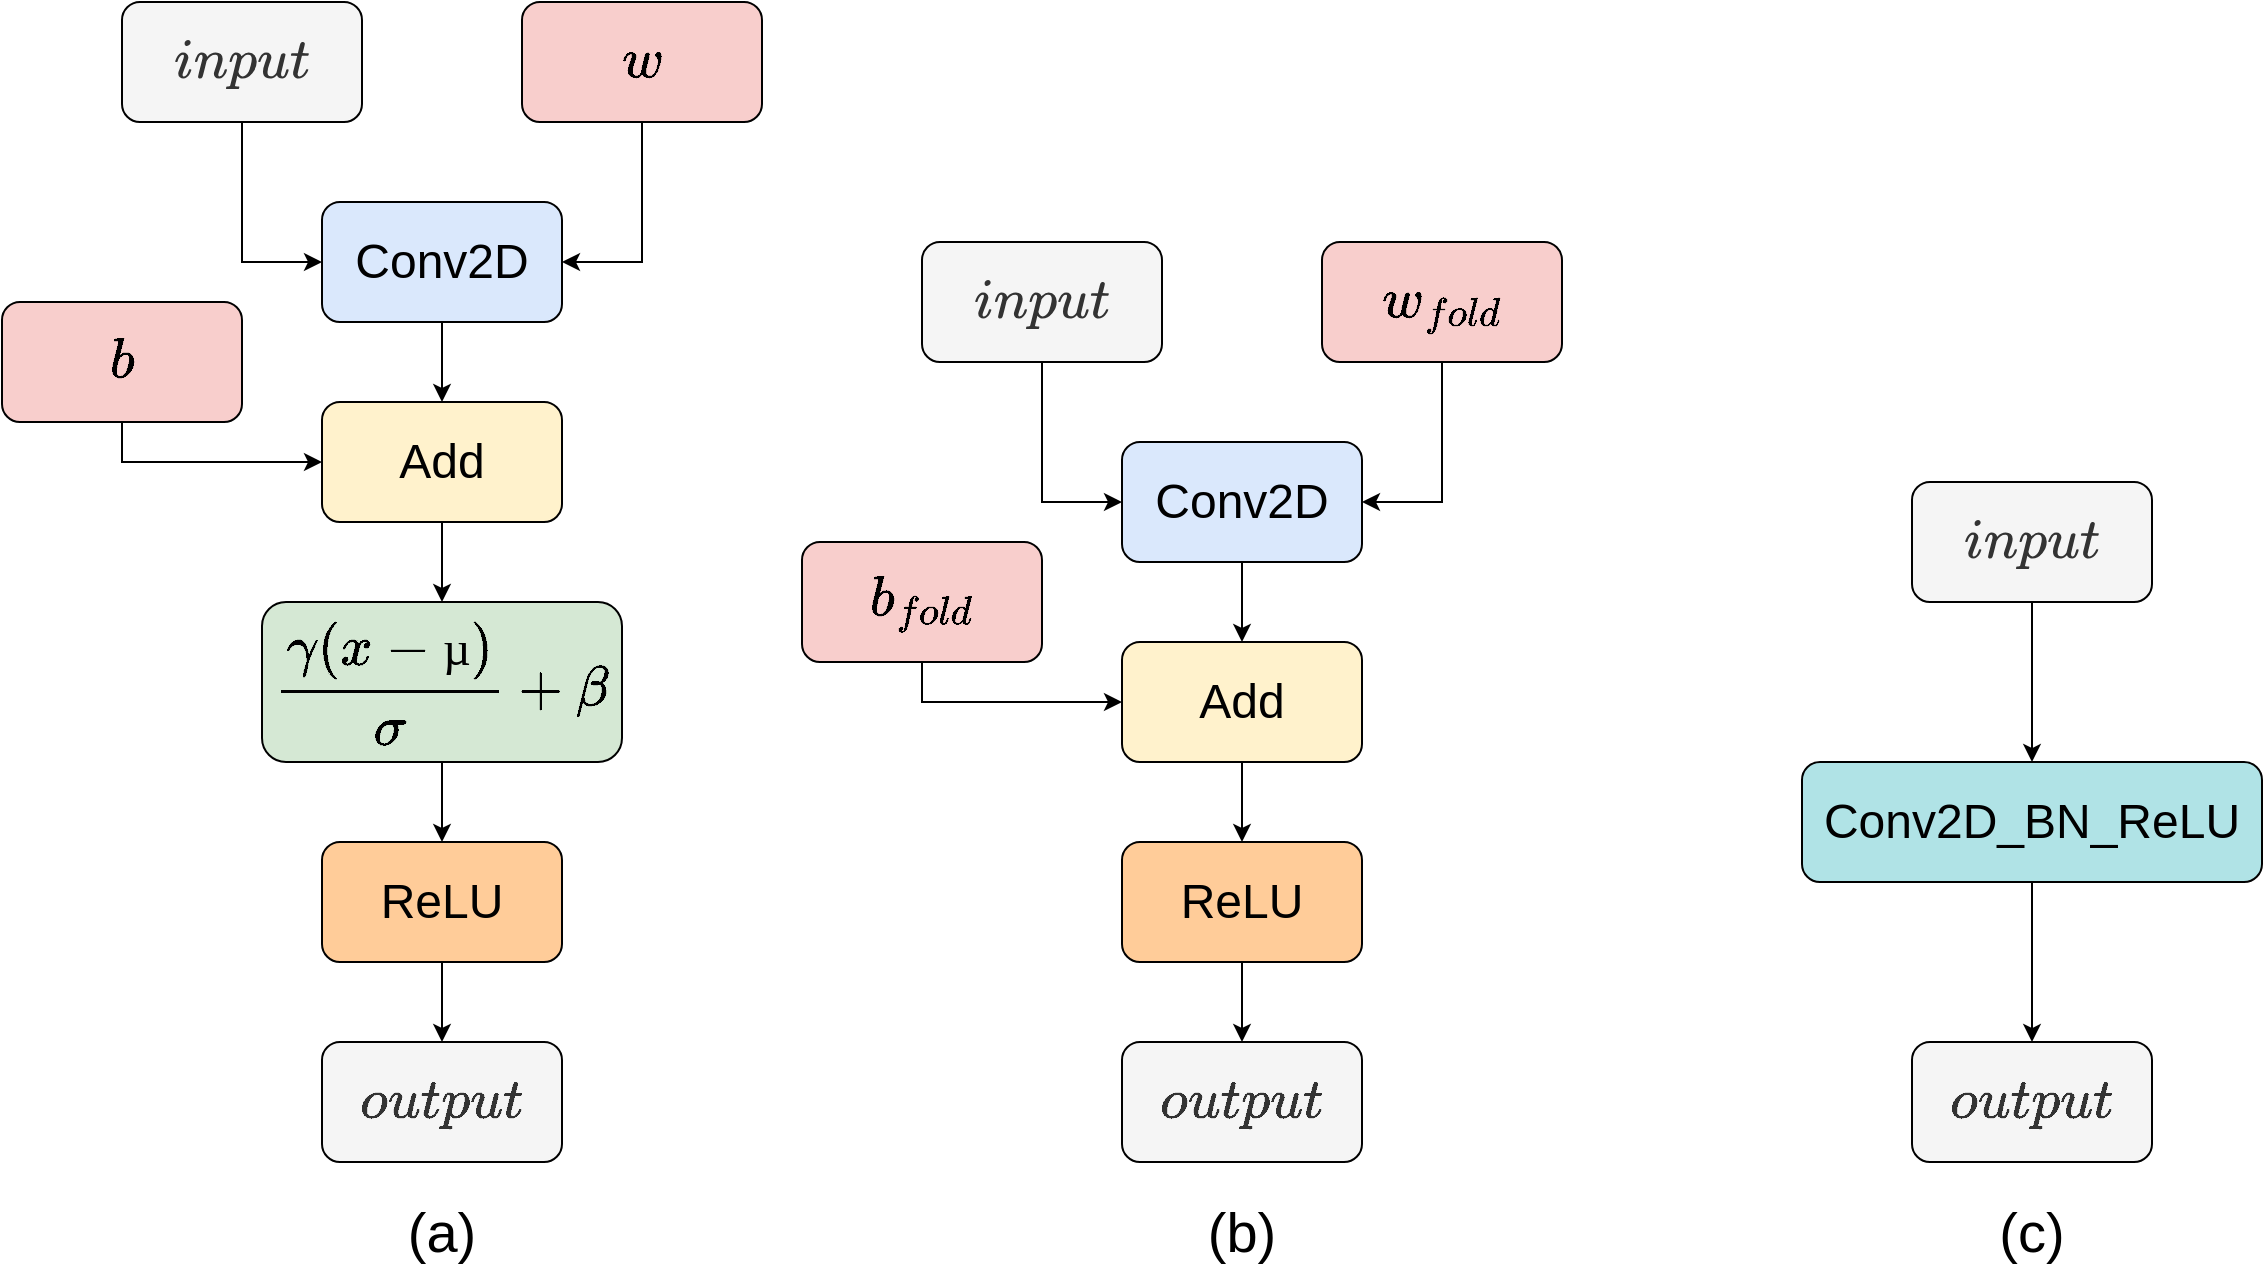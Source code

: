 <mxfile version="24.7.17">
  <diagram name="Page-1" id="C6ClIoymzsHJ_qzMigmv">
    <mxGraphModel dx="2029" dy="1131" grid="1" gridSize="10" guides="1" tooltips="1" connect="1" arrows="1" fold="1" page="1" pageScale="1" pageWidth="850" pageHeight="1100" math="1" shadow="0">
      <root>
        <mxCell id="0" />
        <mxCell id="1" parent="0" />
        <mxCell id="zUTuSRsWvm9CaBwQBfNX-7" style="edgeStyle=orthogonalEdgeStyle;rounded=0;orthogonalLoop=1;jettySize=auto;html=1;entryX=0.5;entryY=0;entryDx=0;entryDy=0;" parent="1" source="zUTuSRsWvm9CaBwQBfNX-1" target="zUTuSRsWvm9CaBwQBfNX-6" edge="1">
          <mxGeometry relative="1" as="geometry" />
        </mxCell>
        <mxCell id="zUTuSRsWvm9CaBwQBfNX-1" value="&lt;span style=&quot;font-size: 24px;&quot;&gt;Conv2D&lt;/span&gt;" style="rounded=1;whiteSpace=wrap;html=1;fillColor=#dae8fc;strokeColor=default;" parent="1" vertex="1">
          <mxGeometry x="240" y="200" width="120" height="60" as="geometry" />
        </mxCell>
        <mxCell id="zUTuSRsWvm9CaBwQBfNX-3" style="edgeStyle=orthogonalEdgeStyle;rounded=0;orthogonalLoop=1;jettySize=auto;html=1;entryX=0;entryY=0.5;entryDx=0;entryDy=0;" parent="1" source="zUTuSRsWvm9CaBwQBfNX-2" target="zUTuSRsWvm9CaBwQBfNX-1" edge="1">
          <mxGeometry relative="1" as="geometry" />
        </mxCell>
        <mxCell id="zUTuSRsWvm9CaBwQBfNX-2" value="&lt;font style=&quot;font-size: 24px;&quot;&gt;&lt;svg style=&quot;vertical-align: -0.439ex;&quot; xmlns:xlink=&quot;http://www.w3.org/1999/xlink&quot; viewBox=&quot;0 -661 2381 855&quot; role=&quot;img&quot; height=&quot;1.934ex&quot; width=&quot;5.387ex&quot; xmlns=&quot;http://www.w3.org/2000/svg&quot;&gt;&lt;defs&gt;&lt;path d=&quot;M184 600Q184 624 203 642T247 661Q265 661 277 649T290 619Q290 596 270 577T226 557Q211 557 198 567T184 600ZM21 287Q21 295 30 318T54 369T98 420T158 442Q197 442 223 419T250 357Q250 340 236 301T196 196T154 83Q149 61 149 51Q149 26 166 26Q175 26 185 29T208 43T235 78T260 137Q263 149 265 151T282 153Q302 153 302 143Q302 135 293 112T268 61T223 11T161 -11Q129 -11 102 10T74 74Q74 91 79 106T122 220Q160 321 166 341T173 380Q173 404 156 404H154Q124 404 99 371T61 287Q60 286 59 284T58 281T56 279T53 278T49 278T41 278H27Q21 284 21 287Z&quot; id=&quot;MJX-2-TEX-I-1D456&quot;&gt;&lt;/path&gt;&lt;path d=&quot;M21 287Q22 293 24 303T36 341T56 388T89 425T135 442Q171 442 195 424T225 390T231 369Q231 367 232 367L243 378Q304 442 382 442Q436 442 469 415T503 336T465 179T427 52Q427 26 444 26Q450 26 453 27Q482 32 505 65T540 145Q542 153 560 153Q580 153 580 145Q580 144 576 130Q568 101 554 73T508 17T439 -10Q392 -10 371 17T350 73Q350 92 386 193T423 345Q423 404 379 404H374Q288 404 229 303L222 291L189 157Q156 26 151 16Q138 -11 108 -11Q95 -11 87 -5T76 7T74 17Q74 30 112 180T152 343Q153 348 153 366Q153 405 129 405Q91 405 66 305Q60 285 60 284Q58 278 41 278H27Q21 284 21 287Z&quot; id=&quot;MJX-2-TEX-I-1D45B&quot;&gt;&lt;/path&gt;&lt;path d=&quot;M23 287Q24 290 25 295T30 317T40 348T55 381T75 411T101 433T134 442Q209 442 230 378L240 387Q302 442 358 442Q423 442 460 395T497 281Q497 173 421 82T249 -10Q227 -10 210 -4Q199 1 187 11T168 28L161 36Q160 35 139 -51T118 -138Q118 -144 126 -145T163 -148H188Q194 -155 194 -157T191 -175Q188 -187 185 -190T172 -194Q170 -194 161 -194T127 -193T65 -192Q-5 -192 -24 -194H-32Q-39 -187 -39 -183Q-37 -156 -26 -148H-6Q28 -147 33 -136Q36 -130 94 103T155 350Q156 355 156 364Q156 405 131 405Q109 405 94 377T71 316T59 280Q57 278 43 278H29Q23 284 23 287ZM178 102Q200 26 252 26Q282 26 310 49T356 107Q374 141 392 215T411 325V331Q411 405 350 405Q339 405 328 402T306 393T286 380T269 365T254 350T243 336T235 326L232 322Q232 321 229 308T218 264T204 212Q178 106 178 102Z&quot; id=&quot;MJX-2-TEX-I-1D45D&quot;&gt;&lt;/path&gt;&lt;path d=&quot;M21 287Q21 295 30 318T55 370T99 420T158 442Q204 442 227 417T250 358Q250 340 216 246T182 105Q182 62 196 45T238 27T291 44T328 78L339 95Q341 99 377 247Q407 367 413 387T427 416Q444 431 463 431Q480 431 488 421T496 402L420 84Q419 79 419 68Q419 43 426 35T447 26Q469 29 482 57T512 145Q514 153 532 153Q551 153 551 144Q550 139 549 130T540 98T523 55T498 17T462 -8Q454 -10 438 -10Q372 -10 347 46Q345 45 336 36T318 21T296 6T267 -6T233 -11Q189 -11 155 7Q103 38 103 113Q103 170 138 262T173 379Q173 380 173 381Q173 390 173 393T169 400T158 404H154Q131 404 112 385T82 344T65 302T57 280Q55 278 41 278H27Q21 284 21 287Z&quot; id=&quot;MJX-2-TEX-I-1D462&quot;&gt;&lt;/path&gt;&lt;path d=&quot;M26 385Q19 392 19 395Q19 399 22 411T27 425Q29 430 36 430T87 431H140L159 511Q162 522 166 540T173 566T179 586T187 603T197 615T211 624T229 626Q247 625 254 615T261 596Q261 589 252 549T232 470L222 433Q222 431 272 431H323Q330 424 330 420Q330 398 317 385H210L174 240Q135 80 135 68Q135 26 162 26Q197 26 230 60T283 144Q285 150 288 151T303 153H307Q322 153 322 145Q322 142 319 133Q314 117 301 95T267 48T216 6T155 -11Q125 -11 98 4T59 56Q57 64 57 83V101L92 241Q127 382 128 383Q128 385 77 385H26Z&quot; id=&quot;MJX-2-TEX-I-1D461&quot;&gt;&lt;/path&gt;&lt;/defs&gt;&lt;g transform=&quot;scale(1,-1)&quot; stroke-width=&quot;0&quot; fill=&quot;currentColor&quot; stroke=&quot;currentColor&quot;&gt;&lt;g data-mml-node=&quot;math&quot;&gt;&lt;g data-mml-node=&quot;mi&quot;&gt;&lt;use xlink:href=&quot;#MJX-2-TEX-I-1D456&quot; data-c=&quot;1D456&quot;&gt;&lt;/use&gt;&lt;/g&gt;&lt;g transform=&quot;translate(345,0)&quot; data-mml-node=&quot;mi&quot;&gt;&lt;use xlink:href=&quot;#MJX-2-TEX-I-1D45B&quot; data-c=&quot;1D45B&quot;&gt;&lt;/use&gt;&lt;/g&gt;&lt;g transform=&quot;translate(945,0)&quot; data-mml-node=&quot;mi&quot;&gt;&lt;use xlink:href=&quot;#MJX-2-TEX-I-1D45D&quot; data-c=&quot;1D45D&quot;&gt;&lt;/use&gt;&lt;/g&gt;&lt;g transform=&quot;translate(1448,0)&quot; data-mml-node=&quot;mi&quot;&gt;&lt;use xlink:href=&quot;#MJX-2-TEX-I-1D462&quot; data-c=&quot;1D462&quot;&gt;&lt;/use&gt;&lt;/g&gt;&lt;g transform=&quot;translate(2020,0)&quot; data-mml-node=&quot;mi&quot;&gt;&lt;use xlink:href=&quot;#MJX-2-TEX-I-1D461&quot; data-c=&quot;1D461&quot;&gt;&lt;/use&gt;&lt;/g&gt;&lt;/g&gt;&lt;/g&gt;&lt;/svg&gt;&lt;/font&gt;" style="rounded=1;whiteSpace=wrap;html=1;fillColor=#f5f5f5;fontColor=#333333;strokeColor=#000000;" parent="1" vertex="1">
          <mxGeometry x="140" y="100" width="120" height="60" as="geometry" />
        </mxCell>
        <mxCell id="zUTuSRsWvm9CaBwQBfNX-5" style="edgeStyle=orthogonalEdgeStyle;rounded=0;orthogonalLoop=1;jettySize=auto;html=1;entryX=1;entryY=0.5;entryDx=0;entryDy=0;" parent="1" source="zUTuSRsWvm9CaBwQBfNX-4" target="zUTuSRsWvm9CaBwQBfNX-1" edge="1">
          <mxGeometry relative="1" as="geometry" />
        </mxCell>
        <mxCell id="zUTuSRsWvm9CaBwQBfNX-4" value="&lt;font style=&quot;font-size: 24px;&quot;&gt;$$w$$&lt;/font&gt;" style="rounded=1;whiteSpace=wrap;html=1;fillColor=#f8cecc;strokeColor=#000000;" parent="1" vertex="1">
          <mxGeometry x="340" y="100" width="120" height="60" as="geometry" />
        </mxCell>
        <mxCell id="ydIf0Ypbo7RdRUqN858_-9" style="edgeStyle=orthogonalEdgeStyle;rounded=0;orthogonalLoop=1;jettySize=auto;html=1;entryX=0.5;entryY=0;entryDx=0;entryDy=0;" parent="1" source="zUTuSRsWvm9CaBwQBfNX-6" target="ydIf0Ypbo7RdRUqN858_-1" edge="1">
          <mxGeometry relative="1" as="geometry" />
        </mxCell>
        <mxCell id="zUTuSRsWvm9CaBwQBfNX-6" value="&lt;font style=&quot;font-size: 24px;&quot;&gt;Add&lt;/font&gt;" style="rounded=1;whiteSpace=wrap;html=1;fillColor=#fff2cc;strokeColor=default;" parent="1" vertex="1">
          <mxGeometry x="240" y="300" width="120" height="60" as="geometry" />
        </mxCell>
        <mxCell id="zUTuSRsWvm9CaBwQBfNX-9" style="edgeStyle=orthogonalEdgeStyle;rounded=0;orthogonalLoop=1;jettySize=auto;html=1;entryX=0;entryY=0.5;entryDx=0;entryDy=0;exitX=0.5;exitY=1;exitDx=0;exitDy=0;" parent="1" source="zUTuSRsWvm9CaBwQBfNX-8" target="zUTuSRsWvm9CaBwQBfNX-6" edge="1">
          <mxGeometry relative="1" as="geometry" />
        </mxCell>
        <mxCell id="zUTuSRsWvm9CaBwQBfNX-8" value="&lt;span style=&quot;font-size: 24px;&quot;&gt;$$b$$&lt;/span&gt;" style="rounded=1;whiteSpace=wrap;html=1;fillColor=#f8cecc;strokeColor=default;" parent="1" vertex="1">
          <mxGeometry x="80" y="250" width="120" height="60" as="geometry" />
        </mxCell>
        <mxCell id="zUTuSRsWvm9CaBwQBfNX-10" value="&lt;font style=&quot;font-size: 24px;&quot;&gt;$$output$$&lt;/font&gt;" style="rounded=1;whiteSpace=wrap;html=1;fillColor=#f5f5f5;fontColor=#333333;strokeColor=#000000;" parent="1" vertex="1">
          <mxGeometry x="240" y="620" width="120" height="60" as="geometry" />
        </mxCell>
        <mxCell id="CXD5p1UT6_eZwbfteVu4-1" style="edgeStyle=orthogonalEdgeStyle;rounded=0;orthogonalLoop=1;jettySize=auto;html=1;entryX=0.5;entryY=0;entryDx=0;entryDy=0;" parent="1" source="ydIf0Ypbo7RdRUqN858_-1" target="ydIf0Ypbo7RdRUqN858_-5" edge="1">
          <mxGeometry relative="1" as="geometry" />
        </mxCell>
        <mxCell id="ydIf0Ypbo7RdRUqN858_-1" value="&lt;font style=&quot;font-size: 24px;&quot;&gt;$$\frac{γ(x − µ)}{σ} + β&lt;br&gt;$$&lt;/font&gt;" style="rounded=1;whiteSpace=wrap;html=1;fillColor=#d5e8d4;strokeColor=default;" parent="1" vertex="1">
          <mxGeometry x="210" y="400" width="180" height="80" as="geometry" />
        </mxCell>
        <mxCell id="CXD5p1UT6_eZwbfteVu4-2" style="edgeStyle=orthogonalEdgeStyle;rounded=0;orthogonalLoop=1;jettySize=auto;html=1;exitX=0.5;exitY=1;exitDx=0;exitDy=0;entryX=0.5;entryY=0;entryDx=0;entryDy=0;" parent="1" source="ydIf0Ypbo7RdRUqN858_-5" target="zUTuSRsWvm9CaBwQBfNX-10" edge="1">
          <mxGeometry relative="1" as="geometry" />
        </mxCell>
        <mxCell id="ydIf0Ypbo7RdRUqN858_-5" value="&lt;font style=&quot;font-size: 24px;&quot;&gt;ReLU&lt;/font&gt;" style="rounded=1;whiteSpace=wrap;html=1;fillColor=#ffcc99;strokeColor=default;" parent="1" vertex="1">
          <mxGeometry x="240" y="520" width="120" height="60" as="geometry" />
        </mxCell>
        <mxCell id="CXD5p1UT6_eZwbfteVu4-4" style="edgeStyle=orthogonalEdgeStyle;rounded=0;orthogonalLoop=1;jettySize=auto;html=1;entryX=0.5;entryY=0;entryDx=0;entryDy=0;" parent="1" source="CXD5p1UT6_eZwbfteVu4-5" target="CXD5p1UT6_eZwbfteVu4-11" edge="1">
          <mxGeometry relative="1" as="geometry" />
        </mxCell>
        <mxCell id="CXD5p1UT6_eZwbfteVu4-5" value="&lt;span style=&quot;font-size: 24px;&quot;&gt;Conv2D&lt;/span&gt;" style="rounded=1;whiteSpace=wrap;html=1;fillColor=#dae8fc;strokeColor=default;" parent="1" vertex="1">
          <mxGeometry x="640" y="320" width="120" height="60" as="geometry" />
        </mxCell>
        <mxCell id="CXD5p1UT6_eZwbfteVu4-6" style="edgeStyle=orthogonalEdgeStyle;rounded=0;orthogonalLoop=1;jettySize=auto;html=1;entryX=0;entryY=0.5;entryDx=0;entryDy=0;" parent="1" source="CXD5p1UT6_eZwbfteVu4-7" target="CXD5p1UT6_eZwbfteVu4-5" edge="1">
          <mxGeometry relative="1" as="geometry" />
        </mxCell>
        <mxCell id="CXD5p1UT6_eZwbfteVu4-7" value="&lt;font style=&quot;font-size: 24px;&quot;&gt;&lt;svg style=&quot;vertical-align: -0.439ex;&quot; xmlns:xlink=&quot;http://www.w3.org/1999/xlink&quot; viewBox=&quot;0 -661 2381 855&quot; role=&quot;img&quot; height=&quot;1.934ex&quot; width=&quot;5.387ex&quot; xmlns=&quot;http://www.w3.org/2000/svg&quot;&gt;&lt;defs&gt;&lt;path d=&quot;M184 600Q184 624 203 642T247 661Q265 661 277 649T290 619Q290 596 270 577T226 557Q211 557 198 567T184 600ZM21 287Q21 295 30 318T54 369T98 420T158 442Q197 442 223 419T250 357Q250 340 236 301T196 196T154 83Q149 61 149 51Q149 26 166 26Q175 26 185 29T208 43T235 78T260 137Q263 149 265 151T282 153Q302 153 302 143Q302 135 293 112T268 61T223 11T161 -11Q129 -11 102 10T74 74Q74 91 79 106T122 220Q160 321 166 341T173 380Q173 404 156 404H154Q124 404 99 371T61 287Q60 286 59 284T58 281T56 279T53 278T49 278T41 278H27Q21 284 21 287Z&quot; id=&quot;MJX-2-TEX-I-1D456&quot;&gt;&lt;/path&gt;&lt;path d=&quot;M21 287Q22 293 24 303T36 341T56 388T89 425T135 442Q171 442 195 424T225 390T231 369Q231 367 232 367L243 378Q304 442 382 442Q436 442 469 415T503 336T465 179T427 52Q427 26 444 26Q450 26 453 27Q482 32 505 65T540 145Q542 153 560 153Q580 153 580 145Q580 144 576 130Q568 101 554 73T508 17T439 -10Q392 -10 371 17T350 73Q350 92 386 193T423 345Q423 404 379 404H374Q288 404 229 303L222 291L189 157Q156 26 151 16Q138 -11 108 -11Q95 -11 87 -5T76 7T74 17Q74 30 112 180T152 343Q153 348 153 366Q153 405 129 405Q91 405 66 305Q60 285 60 284Q58 278 41 278H27Q21 284 21 287Z&quot; id=&quot;MJX-2-TEX-I-1D45B&quot;&gt;&lt;/path&gt;&lt;path d=&quot;M23 287Q24 290 25 295T30 317T40 348T55 381T75 411T101 433T134 442Q209 442 230 378L240 387Q302 442 358 442Q423 442 460 395T497 281Q497 173 421 82T249 -10Q227 -10 210 -4Q199 1 187 11T168 28L161 36Q160 35 139 -51T118 -138Q118 -144 126 -145T163 -148H188Q194 -155 194 -157T191 -175Q188 -187 185 -190T172 -194Q170 -194 161 -194T127 -193T65 -192Q-5 -192 -24 -194H-32Q-39 -187 -39 -183Q-37 -156 -26 -148H-6Q28 -147 33 -136Q36 -130 94 103T155 350Q156 355 156 364Q156 405 131 405Q109 405 94 377T71 316T59 280Q57 278 43 278H29Q23 284 23 287ZM178 102Q200 26 252 26Q282 26 310 49T356 107Q374 141 392 215T411 325V331Q411 405 350 405Q339 405 328 402T306 393T286 380T269 365T254 350T243 336T235 326L232 322Q232 321 229 308T218 264T204 212Q178 106 178 102Z&quot; id=&quot;MJX-2-TEX-I-1D45D&quot;&gt;&lt;/path&gt;&lt;path d=&quot;M21 287Q21 295 30 318T55 370T99 420T158 442Q204 442 227 417T250 358Q250 340 216 246T182 105Q182 62 196 45T238 27T291 44T328 78L339 95Q341 99 377 247Q407 367 413 387T427 416Q444 431 463 431Q480 431 488 421T496 402L420 84Q419 79 419 68Q419 43 426 35T447 26Q469 29 482 57T512 145Q514 153 532 153Q551 153 551 144Q550 139 549 130T540 98T523 55T498 17T462 -8Q454 -10 438 -10Q372 -10 347 46Q345 45 336 36T318 21T296 6T267 -6T233 -11Q189 -11 155 7Q103 38 103 113Q103 170 138 262T173 379Q173 380 173 381Q173 390 173 393T169 400T158 404H154Q131 404 112 385T82 344T65 302T57 280Q55 278 41 278H27Q21 284 21 287Z&quot; id=&quot;MJX-2-TEX-I-1D462&quot;&gt;&lt;/path&gt;&lt;path d=&quot;M26 385Q19 392 19 395Q19 399 22 411T27 425Q29 430 36 430T87 431H140L159 511Q162 522 166 540T173 566T179 586T187 603T197 615T211 624T229 626Q247 625 254 615T261 596Q261 589 252 549T232 470L222 433Q222 431 272 431H323Q330 424 330 420Q330 398 317 385H210L174 240Q135 80 135 68Q135 26 162 26Q197 26 230 60T283 144Q285 150 288 151T303 153H307Q322 153 322 145Q322 142 319 133Q314 117 301 95T267 48T216 6T155 -11Q125 -11 98 4T59 56Q57 64 57 83V101L92 241Q127 382 128 383Q128 385 77 385H26Z&quot; id=&quot;MJX-2-TEX-I-1D461&quot;&gt;&lt;/path&gt;&lt;/defs&gt;&lt;g transform=&quot;scale(1,-1)&quot; stroke-width=&quot;0&quot; fill=&quot;currentColor&quot; stroke=&quot;currentColor&quot;&gt;&lt;g data-mml-node=&quot;math&quot;&gt;&lt;g data-mml-node=&quot;mi&quot;&gt;&lt;use xlink:href=&quot;#MJX-2-TEX-I-1D456&quot; data-c=&quot;1D456&quot;&gt;&lt;/use&gt;&lt;/g&gt;&lt;g transform=&quot;translate(345,0)&quot; data-mml-node=&quot;mi&quot;&gt;&lt;use xlink:href=&quot;#MJX-2-TEX-I-1D45B&quot; data-c=&quot;1D45B&quot;&gt;&lt;/use&gt;&lt;/g&gt;&lt;g transform=&quot;translate(945,0)&quot; data-mml-node=&quot;mi&quot;&gt;&lt;use xlink:href=&quot;#MJX-2-TEX-I-1D45D&quot; data-c=&quot;1D45D&quot;&gt;&lt;/use&gt;&lt;/g&gt;&lt;g transform=&quot;translate(1448,0)&quot; data-mml-node=&quot;mi&quot;&gt;&lt;use xlink:href=&quot;#MJX-2-TEX-I-1D462&quot; data-c=&quot;1D462&quot;&gt;&lt;/use&gt;&lt;/g&gt;&lt;g transform=&quot;translate(2020,0)&quot; data-mml-node=&quot;mi&quot;&gt;&lt;use xlink:href=&quot;#MJX-2-TEX-I-1D461&quot; data-c=&quot;1D461&quot;&gt;&lt;/use&gt;&lt;/g&gt;&lt;/g&gt;&lt;/g&gt;&lt;/svg&gt;&lt;/font&gt;" style="rounded=1;whiteSpace=wrap;html=1;fillColor=#f5f5f5;fontColor=#333333;strokeColor=#000000;" parent="1" vertex="1">
          <mxGeometry x="540" y="220" width="120" height="60" as="geometry" />
        </mxCell>
        <mxCell id="CXD5p1UT6_eZwbfteVu4-8" style="edgeStyle=orthogonalEdgeStyle;rounded=0;orthogonalLoop=1;jettySize=auto;html=1;entryX=1;entryY=0.5;entryDx=0;entryDy=0;" parent="1" source="CXD5p1UT6_eZwbfteVu4-9" target="CXD5p1UT6_eZwbfteVu4-5" edge="1">
          <mxGeometry relative="1" as="geometry" />
        </mxCell>
        <mxCell id="CXD5p1UT6_eZwbfteVu4-9" value="&lt;span style=&quot;font-size: 24px;&quot;&gt;$$w_{fold}$$&lt;/span&gt;" style="rounded=1;whiteSpace=wrap;html=1;fillColor=#f8cecc;strokeColor=#000000;" parent="1" vertex="1">
          <mxGeometry x="740" y="220" width="120" height="60" as="geometry" />
        </mxCell>
        <mxCell id="CXD5p1UT6_eZwbfteVu4-19" style="edgeStyle=orthogonalEdgeStyle;rounded=0;orthogonalLoop=1;jettySize=auto;html=1;entryX=0.5;entryY=0;entryDx=0;entryDy=0;" parent="1" source="CXD5p1UT6_eZwbfteVu4-11" target="CXD5p1UT6_eZwbfteVu4-18" edge="1">
          <mxGeometry relative="1" as="geometry" />
        </mxCell>
        <mxCell id="CXD5p1UT6_eZwbfteVu4-11" value="&lt;font style=&quot;font-size: 24px;&quot;&gt;Add&lt;/font&gt;" style="rounded=1;whiteSpace=wrap;html=1;fillColor=#fff2cc;strokeColor=default;" parent="1" vertex="1">
          <mxGeometry x="640" y="420" width="120" height="60" as="geometry" />
        </mxCell>
        <mxCell id="CXD5p1UT6_eZwbfteVu4-12" style="edgeStyle=orthogonalEdgeStyle;rounded=0;orthogonalLoop=1;jettySize=auto;html=1;entryX=0;entryY=0.5;entryDx=0;entryDy=0;exitX=0.5;exitY=1;exitDx=0;exitDy=0;" parent="1" source="CXD5p1UT6_eZwbfteVu4-13" target="CXD5p1UT6_eZwbfteVu4-11" edge="1">
          <mxGeometry relative="1" as="geometry" />
        </mxCell>
        <mxCell id="CXD5p1UT6_eZwbfteVu4-13" value="&lt;font style=&quot;font-size: 24px;&quot;&gt;$$b_{fold}$$&lt;/font&gt;" style="rounded=1;whiteSpace=wrap;html=1;fillColor=#f8cecc;strokeColor=default;" parent="1" vertex="1">
          <mxGeometry x="480" y="370" width="120" height="60" as="geometry" />
        </mxCell>
        <mxCell id="CXD5p1UT6_eZwbfteVu4-14" value="&lt;font style=&quot;font-size: 24px;&quot;&gt;$$output$$&lt;/font&gt;" style="rounded=1;whiteSpace=wrap;html=1;fillColor=#f5f5f5;fontColor=#333333;strokeColor=#000000;" parent="1" vertex="1">
          <mxGeometry x="640" y="620" width="120" height="60" as="geometry" />
        </mxCell>
        <mxCell id="CXD5p1UT6_eZwbfteVu4-17" style="edgeStyle=orthogonalEdgeStyle;rounded=0;orthogonalLoop=1;jettySize=auto;html=1;exitX=0.5;exitY=1;exitDx=0;exitDy=0;entryX=0.5;entryY=0;entryDx=0;entryDy=0;" parent="1" source="CXD5p1UT6_eZwbfteVu4-18" target="CXD5p1UT6_eZwbfteVu4-14" edge="1">
          <mxGeometry relative="1" as="geometry" />
        </mxCell>
        <mxCell id="CXD5p1UT6_eZwbfteVu4-18" value="&lt;font style=&quot;font-size: 24px;&quot;&gt;ReLU&lt;/font&gt;" style="rounded=1;whiteSpace=wrap;html=1;fillColor=#ffcc99;strokeColor=default;" parent="1" vertex="1">
          <mxGeometry x="640" y="520" width="120" height="60" as="geometry" />
        </mxCell>
        <mxCell id="CXD5p1UT6_eZwbfteVu4-33" style="edgeStyle=orthogonalEdgeStyle;rounded=0;orthogonalLoop=1;jettySize=auto;html=1;entryX=0.5;entryY=0;entryDx=0;entryDy=0;" parent="1" source="CXD5p1UT6_eZwbfteVu4-23" target="CXD5p1UT6_eZwbfteVu4-32" edge="1">
          <mxGeometry relative="1" as="geometry" />
        </mxCell>
        <mxCell id="CXD5p1UT6_eZwbfteVu4-23" value="&lt;font style=&quot;font-size: 24px;&quot;&gt;&lt;svg style=&quot;vertical-align: -0.439ex;&quot; xmlns:xlink=&quot;http://www.w3.org/1999/xlink&quot; viewBox=&quot;0 -661 2381 855&quot; role=&quot;img&quot; height=&quot;1.934ex&quot; width=&quot;5.387ex&quot; xmlns=&quot;http://www.w3.org/2000/svg&quot;&gt;&lt;defs&gt;&lt;path d=&quot;M184 600Q184 624 203 642T247 661Q265 661 277 649T290 619Q290 596 270 577T226 557Q211 557 198 567T184 600ZM21 287Q21 295 30 318T54 369T98 420T158 442Q197 442 223 419T250 357Q250 340 236 301T196 196T154 83Q149 61 149 51Q149 26 166 26Q175 26 185 29T208 43T235 78T260 137Q263 149 265 151T282 153Q302 153 302 143Q302 135 293 112T268 61T223 11T161 -11Q129 -11 102 10T74 74Q74 91 79 106T122 220Q160 321 166 341T173 380Q173 404 156 404H154Q124 404 99 371T61 287Q60 286 59 284T58 281T56 279T53 278T49 278T41 278H27Q21 284 21 287Z&quot; id=&quot;MJX-2-TEX-I-1D456&quot;&gt;&lt;/path&gt;&lt;path d=&quot;M21 287Q22 293 24 303T36 341T56 388T89 425T135 442Q171 442 195 424T225 390T231 369Q231 367 232 367L243 378Q304 442 382 442Q436 442 469 415T503 336T465 179T427 52Q427 26 444 26Q450 26 453 27Q482 32 505 65T540 145Q542 153 560 153Q580 153 580 145Q580 144 576 130Q568 101 554 73T508 17T439 -10Q392 -10 371 17T350 73Q350 92 386 193T423 345Q423 404 379 404H374Q288 404 229 303L222 291L189 157Q156 26 151 16Q138 -11 108 -11Q95 -11 87 -5T76 7T74 17Q74 30 112 180T152 343Q153 348 153 366Q153 405 129 405Q91 405 66 305Q60 285 60 284Q58 278 41 278H27Q21 284 21 287Z&quot; id=&quot;MJX-2-TEX-I-1D45B&quot;&gt;&lt;/path&gt;&lt;path d=&quot;M23 287Q24 290 25 295T30 317T40 348T55 381T75 411T101 433T134 442Q209 442 230 378L240 387Q302 442 358 442Q423 442 460 395T497 281Q497 173 421 82T249 -10Q227 -10 210 -4Q199 1 187 11T168 28L161 36Q160 35 139 -51T118 -138Q118 -144 126 -145T163 -148H188Q194 -155 194 -157T191 -175Q188 -187 185 -190T172 -194Q170 -194 161 -194T127 -193T65 -192Q-5 -192 -24 -194H-32Q-39 -187 -39 -183Q-37 -156 -26 -148H-6Q28 -147 33 -136Q36 -130 94 103T155 350Q156 355 156 364Q156 405 131 405Q109 405 94 377T71 316T59 280Q57 278 43 278H29Q23 284 23 287ZM178 102Q200 26 252 26Q282 26 310 49T356 107Q374 141 392 215T411 325V331Q411 405 350 405Q339 405 328 402T306 393T286 380T269 365T254 350T243 336T235 326L232 322Q232 321 229 308T218 264T204 212Q178 106 178 102Z&quot; id=&quot;MJX-2-TEX-I-1D45D&quot;&gt;&lt;/path&gt;&lt;path d=&quot;M21 287Q21 295 30 318T55 370T99 420T158 442Q204 442 227 417T250 358Q250 340 216 246T182 105Q182 62 196 45T238 27T291 44T328 78L339 95Q341 99 377 247Q407 367 413 387T427 416Q444 431 463 431Q480 431 488 421T496 402L420 84Q419 79 419 68Q419 43 426 35T447 26Q469 29 482 57T512 145Q514 153 532 153Q551 153 551 144Q550 139 549 130T540 98T523 55T498 17T462 -8Q454 -10 438 -10Q372 -10 347 46Q345 45 336 36T318 21T296 6T267 -6T233 -11Q189 -11 155 7Q103 38 103 113Q103 170 138 262T173 379Q173 380 173 381Q173 390 173 393T169 400T158 404H154Q131 404 112 385T82 344T65 302T57 280Q55 278 41 278H27Q21 284 21 287Z&quot; id=&quot;MJX-2-TEX-I-1D462&quot;&gt;&lt;/path&gt;&lt;path d=&quot;M26 385Q19 392 19 395Q19 399 22 411T27 425Q29 430 36 430T87 431H140L159 511Q162 522 166 540T173 566T179 586T187 603T197 615T211 624T229 626Q247 625 254 615T261 596Q261 589 252 549T232 470L222 433Q222 431 272 431H323Q330 424 330 420Q330 398 317 385H210L174 240Q135 80 135 68Q135 26 162 26Q197 26 230 60T283 144Q285 150 288 151T303 153H307Q322 153 322 145Q322 142 319 133Q314 117 301 95T267 48T216 6T155 -11Q125 -11 98 4T59 56Q57 64 57 83V101L92 241Q127 382 128 383Q128 385 77 385H26Z&quot; id=&quot;MJX-2-TEX-I-1D461&quot;&gt;&lt;/path&gt;&lt;/defs&gt;&lt;g transform=&quot;scale(1,-1)&quot; stroke-width=&quot;0&quot; fill=&quot;currentColor&quot; stroke=&quot;currentColor&quot;&gt;&lt;g data-mml-node=&quot;math&quot;&gt;&lt;g data-mml-node=&quot;mi&quot;&gt;&lt;use xlink:href=&quot;#MJX-2-TEX-I-1D456&quot; data-c=&quot;1D456&quot;&gt;&lt;/use&gt;&lt;/g&gt;&lt;g transform=&quot;translate(345,0)&quot; data-mml-node=&quot;mi&quot;&gt;&lt;use xlink:href=&quot;#MJX-2-TEX-I-1D45B&quot; data-c=&quot;1D45B&quot;&gt;&lt;/use&gt;&lt;/g&gt;&lt;g transform=&quot;translate(945,0)&quot; data-mml-node=&quot;mi&quot;&gt;&lt;use xlink:href=&quot;#MJX-2-TEX-I-1D45D&quot; data-c=&quot;1D45D&quot;&gt;&lt;/use&gt;&lt;/g&gt;&lt;g transform=&quot;translate(1448,0)&quot; data-mml-node=&quot;mi&quot;&gt;&lt;use xlink:href=&quot;#MJX-2-TEX-I-1D462&quot; data-c=&quot;1D462&quot;&gt;&lt;/use&gt;&lt;/g&gt;&lt;g transform=&quot;translate(2020,0)&quot; data-mml-node=&quot;mi&quot;&gt;&lt;use xlink:href=&quot;#MJX-2-TEX-I-1D461&quot; data-c=&quot;1D461&quot;&gt;&lt;/use&gt;&lt;/g&gt;&lt;/g&gt;&lt;/g&gt;&lt;/svg&gt;&lt;/font&gt;" style="rounded=1;whiteSpace=wrap;html=1;fillColor=#f5f5f5;fontColor=#333333;strokeColor=#000000;" parent="1" vertex="1">
          <mxGeometry x="1035" y="340" width="120" height="60" as="geometry" />
        </mxCell>
        <mxCell id="CXD5p1UT6_eZwbfteVu4-30" value="&lt;font style=&quot;font-size: 24px;&quot;&gt;$$output$$&lt;/font&gt;" style="rounded=1;whiteSpace=wrap;html=1;fillColor=#f5f5f5;fontColor=#333333;strokeColor=#000000;" parent="1" vertex="1">
          <mxGeometry x="1035" y="620" width="120" height="60" as="geometry" />
        </mxCell>
        <mxCell id="CXD5p1UT6_eZwbfteVu4-31" style="edgeStyle=orthogonalEdgeStyle;rounded=0;orthogonalLoop=1;jettySize=auto;html=1;exitX=0.5;exitY=1;exitDx=0;exitDy=0;entryX=0.5;entryY=0;entryDx=0;entryDy=0;" parent="1" source="CXD5p1UT6_eZwbfteVu4-32" target="CXD5p1UT6_eZwbfteVu4-30" edge="1">
          <mxGeometry relative="1" as="geometry" />
        </mxCell>
        <mxCell id="CXD5p1UT6_eZwbfteVu4-32" value="&lt;font style=&quot;font-size: 24px;&quot;&gt;Conv2D_BN_ReLU&lt;/font&gt;" style="rounded=1;whiteSpace=wrap;html=1;fillColor=#b0e3e6;strokeColor=default;" parent="1" vertex="1">
          <mxGeometry x="980" y="480" width="230" height="60" as="geometry" />
        </mxCell>
        <mxCell id="6xu8yFexrITgtMJs9XBN-1" value="&lt;font style=&quot;font-size: 28px;&quot;&gt;(a)&lt;/font&gt;" style="text;html=1;align=center;verticalAlign=middle;whiteSpace=wrap;rounded=0;" vertex="1" parent="1">
          <mxGeometry x="270" y="700" width="60" height="30" as="geometry" />
        </mxCell>
        <mxCell id="6xu8yFexrITgtMJs9XBN-2" value="&lt;font style=&quot;font-size: 28px;&quot;&gt;(b)&lt;/font&gt;" style="text;html=1;align=center;verticalAlign=middle;whiteSpace=wrap;rounded=0;" vertex="1" parent="1">
          <mxGeometry x="670" y="700" width="60" height="30" as="geometry" />
        </mxCell>
        <mxCell id="6xu8yFexrITgtMJs9XBN-3" value="&lt;font style=&quot;font-size: 28px;&quot;&gt;(c)&lt;/font&gt;" style="text;html=1;align=center;verticalAlign=middle;whiteSpace=wrap;rounded=0;" vertex="1" parent="1">
          <mxGeometry x="1065" y="700" width="60" height="30" as="geometry" />
        </mxCell>
      </root>
    </mxGraphModel>
  </diagram>
</mxfile>
